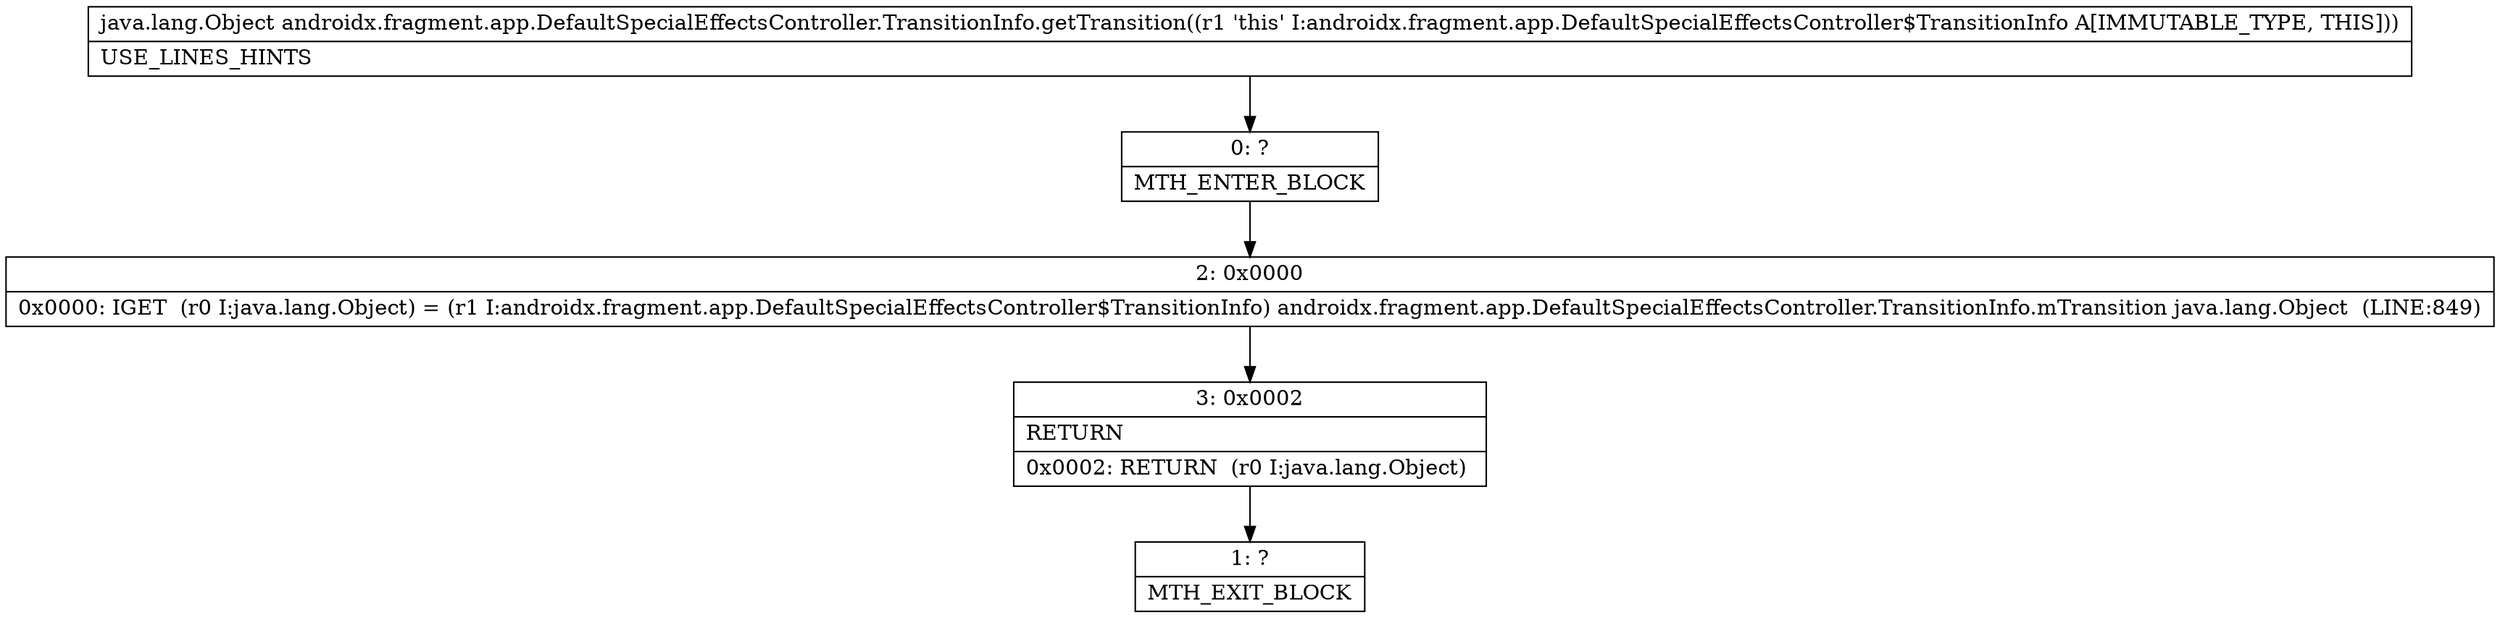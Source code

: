 digraph "CFG forandroidx.fragment.app.DefaultSpecialEffectsController.TransitionInfo.getTransition()Ljava\/lang\/Object;" {
Node_0 [shape=record,label="{0\:\ ?|MTH_ENTER_BLOCK\l}"];
Node_2 [shape=record,label="{2\:\ 0x0000|0x0000: IGET  (r0 I:java.lang.Object) = (r1 I:androidx.fragment.app.DefaultSpecialEffectsController$TransitionInfo) androidx.fragment.app.DefaultSpecialEffectsController.TransitionInfo.mTransition java.lang.Object  (LINE:849)\l}"];
Node_3 [shape=record,label="{3\:\ 0x0002|RETURN\l|0x0002: RETURN  (r0 I:java.lang.Object) \l}"];
Node_1 [shape=record,label="{1\:\ ?|MTH_EXIT_BLOCK\l}"];
MethodNode[shape=record,label="{java.lang.Object androidx.fragment.app.DefaultSpecialEffectsController.TransitionInfo.getTransition((r1 'this' I:androidx.fragment.app.DefaultSpecialEffectsController$TransitionInfo A[IMMUTABLE_TYPE, THIS]))  | USE_LINES_HINTS\l}"];
MethodNode -> Node_0;Node_0 -> Node_2;
Node_2 -> Node_3;
Node_3 -> Node_1;
}

